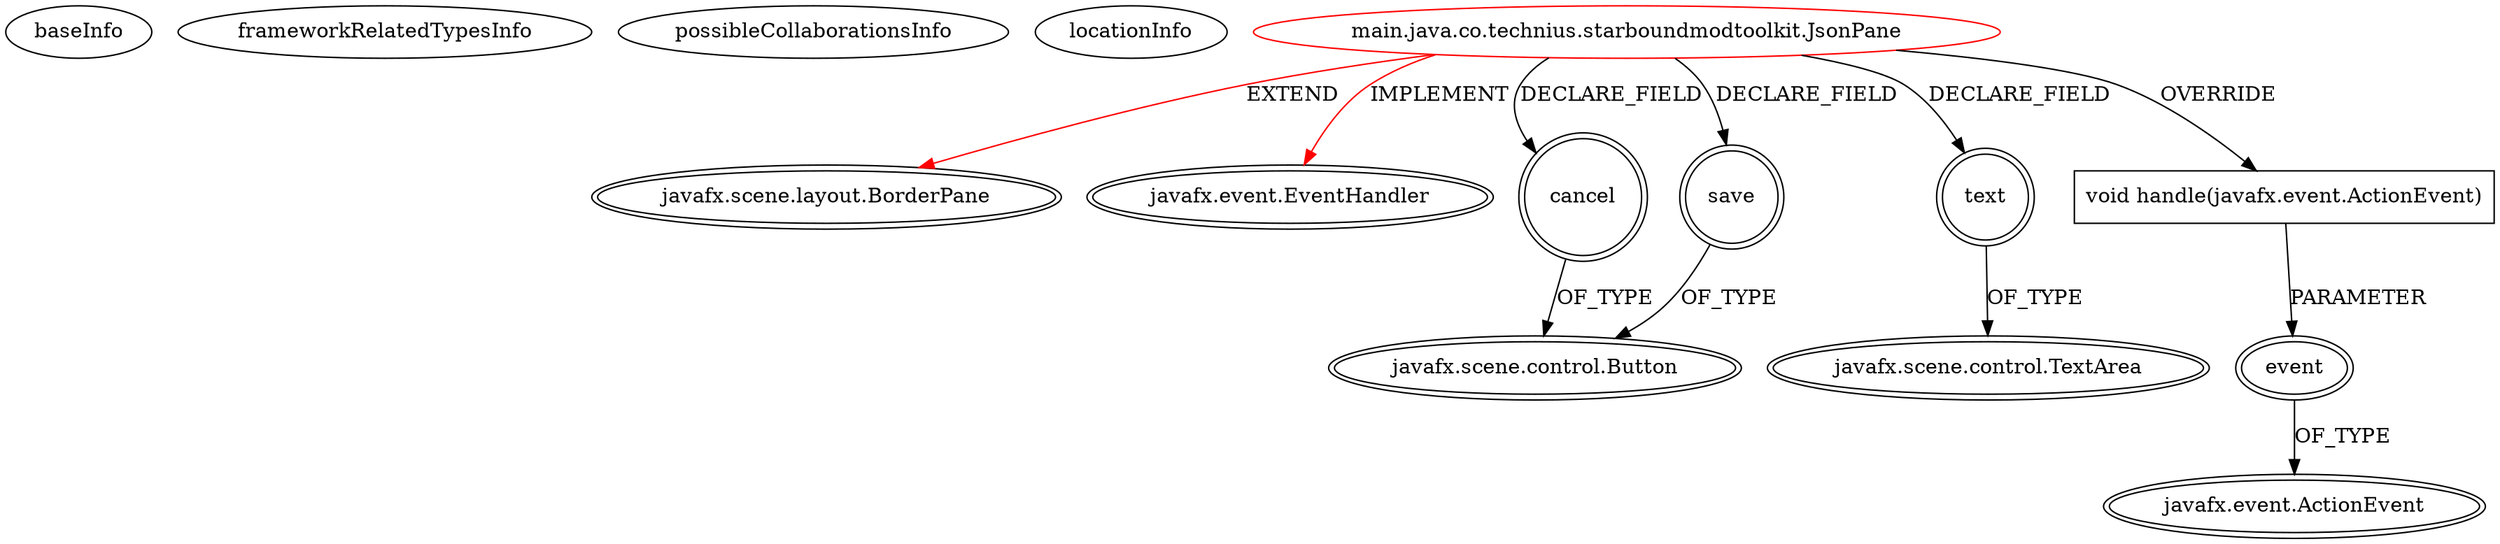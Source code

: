 digraph {
baseInfo[graphId=1419,category="extension_graph",isAnonymous=false,possibleRelation=false]
frameworkRelatedTypesInfo[0="javafx.scene.layout.BorderPane",1="javafx.event.EventHandler"]
possibleCollaborationsInfo[]
locationInfo[projectName="Technius-Starbound-Mod-Toolkit",filePath="/Technius-Starbound-Mod-Toolkit/Starbound-Mod-Toolkit-master/src/main/java/co/technius/starboundmodtoolkit/JsonPane.java",contextSignature="JsonPane",graphId="1419"]
0[label="main.java.co.technius.starboundmodtoolkit.JsonPane",vertexType="ROOT_CLIENT_CLASS_DECLARATION",isFrameworkType=false,color=red]
1[label="javafx.scene.layout.BorderPane",vertexType="FRAMEWORK_CLASS_TYPE",isFrameworkType=true,peripheries=2]
2[label="javafx.event.EventHandler",vertexType="FRAMEWORK_INTERFACE_TYPE",isFrameworkType=true,peripheries=2]
3[label="cancel",vertexType="FIELD_DECLARATION",isFrameworkType=true,peripheries=2,shape=circle]
4[label="javafx.scene.control.Button",vertexType="FRAMEWORK_CLASS_TYPE",isFrameworkType=true,peripheries=2]
5[label="save",vertexType="FIELD_DECLARATION",isFrameworkType=true,peripheries=2,shape=circle]
7[label="text",vertexType="FIELD_DECLARATION",isFrameworkType=true,peripheries=2,shape=circle]
8[label="javafx.scene.control.TextArea",vertexType="FRAMEWORK_CLASS_TYPE",isFrameworkType=true,peripheries=2]
9[label="void handle(javafx.event.ActionEvent)",vertexType="OVERRIDING_METHOD_DECLARATION",isFrameworkType=false,shape=box]
10[label="event",vertexType="PARAMETER_DECLARATION",isFrameworkType=true,peripheries=2]
11[label="javafx.event.ActionEvent",vertexType="FRAMEWORK_CLASS_TYPE",isFrameworkType=true,peripheries=2]
0->1[label="EXTEND",color=red]
0->2[label="IMPLEMENT",color=red]
0->3[label="DECLARE_FIELD"]
3->4[label="OF_TYPE"]
0->5[label="DECLARE_FIELD"]
5->4[label="OF_TYPE"]
0->7[label="DECLARE_FIELD"]
7->8[label="OF_TYPE"]
0->9[label="OVERRIDE"]
10->11[label="OF_TYPE"]
9->10[label="PARAMETER"]
}
